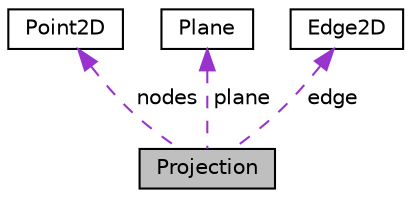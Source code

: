 digraph "Projection"
{
  edge [fontname="Helvetica",fontsize="10",labelfontname="Helvetica",labelfontsize="10"];
  node [fontname="Helvetica",fontsize="10",shape=record];
  Node1 [label="Projection",height=0.2,width=0.4,color="black", fillcolor="grey75", style="filled", fontcolor="black"];
  Node2 -> Node1 [dir="back",color="darkorchid3",fontsize="10",style="dashed",label=" nodes" ,fontname="Helvetica"];
  Node2 [label="Point2D",height=0.2,width=0.4,color="black", fillcolor="white", style="filled",URL="$class_point2_d.html",tooltip="Class for denoting a point in a 2d plane. "];
  Node3 -> Node1 [dir="back",color="darkorchid3",fontsize="10",style="dashed",label=" plane" ,fontname="Helvetica"];
  Node3 [label="Plane",height=0.2,width=0.4,color="black", fillcolor="white", style="filled",URL="$class_plane.html",tooltip="Represents a auxiliary plane in 3d space. "];
  Node4 -> Node1 [dir="back",color="darkorchid3",fontsize="10",style="dashed",label=" edge" ,fontname="Helvetica"];
  Node4 [label="Edge2D",height=0.2,width=0.4,color="black", fillcolor="white", style="filled",URL="$class_edge2_d.html",tooltip="Class for denoting a edge between two points in 2d plane. "];
}
